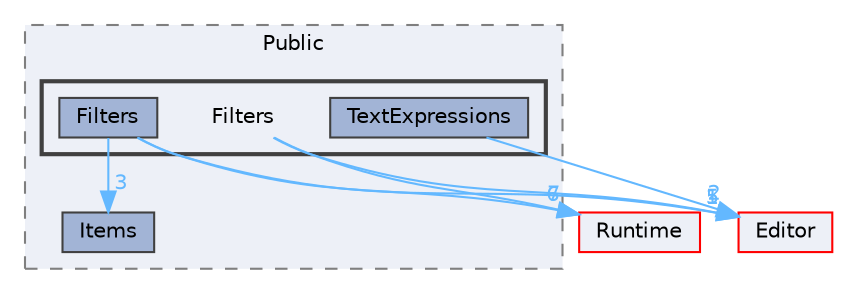 digraph "Filters"
{
 // INTERACTIVE_SVG=YES
 // LATEX_PDF_SIZE
  bgcolor="transparent";
  edge [fontname=Helvetica,fontsize=10,labelfontname=Helvetica,labelfontsize=10];
  node [fontname=Helvetica,fontsize=10,shape=box,height=0.2,width=0.4];
  compound=true
  subgraph clusterdir_beb735c3c183cccda32b4f16458f8e93 {
    graph [ bgcolor="#edf0f7", pencolor="grey50", label="Public", fontname=Helvetica,fontsize=10 style="filled,dashed", URL="dir_beb735c3c183cccda32b4f16458f8e93.html",tooltip=""]
  dir_d30103d04095f991adf950ad59c392af [label="Items", fillcolor="#a2b4d6", color="grey25", style="filled", URL="dir_d30103d04095f991adf950ad59c392af.html",tooltip=""];
  subgraph clusterdir_efc45252c6c6567b796773e1bf52b734 {
    graph [ bgcolor="#edf0f7", pencolor="grey25", label="", fontname=Helvetica,fontsize=10 style="filled,bold", URL="dir_efc45252c6c6567b796773e1bf52b734.html",tooltip=""]
    dir_efc45252c6c6567b796773e1bf52b734 [shape=plaintext, label="Filters"];
  dir_3bf12d7bb82630ca87a7ff8dae902f7e [label="Filters", fillcolor="#a2b4d6", color="grey25", style="filled", URL="dir_3bf12d7bb82630ca87a7ff8dae902f7e.html",tooltip=""];
  dir_e290270d104e29f824742113e858c33c [label="TextExpressions", fillcolor="#a2b4d6", color="grey25", style="filled", URL="dir_e290270d104e29f824742113e858c33c.html",tooltip=""];
  }
  }
  dir_7536b172fbd480bfd146a1b1acd6856b [label="Runtime", fillcolor="#edf0f7", color="red", style="filled", URL="dir_7536b172fbd480bfd146a1b1acd6856b.html",tooltip=""];
  dir_b26507eead720464ba2ac6bbc6dcec5f [label="Editor", fillcolor="#edf0f7", color="red", style="filled", URL="dir_b26507eead720464ba2ac6bbc6dcec5f.html",tooltip=""];
  dir_efc45252c6c6567b796773e1bf52b734->dir_7536b172fbd480bfd146a1b1acd6856b [headlabel="7", labeldistance=1.5 headhref="dir_000402_000984.html" href="dir_000402_000984.html" color="steelblue1" fontcolor="steelblue1"];
  dir_efc45252c6c6567b796773e1bf52b734->dir_b26507eead720464ba2ac6bbc6dcec5f [headlabel="5", labeldistance=1.5 headhref="dir_000402_000357.html" href="dir_000402_000357.html" color="steelblue1" fontcolor="steelblue1"];
  dir_3bf12d7bb82630ca87a7ff8dae902f7e->dir_7536b172fbd480bfd146a1b1acd6856b [headlabel="6", labeldistance=1.5 headhref="dir_000403_000984.html" href="dir_000403_000984.html" color="steelblue1" fontcolor="steelblue1"];
  dir_3bf12d7bb82630ca87a7ff8dae902f7e->dir_b26507eead720464ba2ac6bbc6dcec5f [headlabel="1", labeldistance=1.5 headhref="dir_000403_000357.html" href="dir_000403_000357.html" color="steelblue1" fontcolor="steelblue1"];
  dir_3bf12d7bb82630ca87a7ff8dae902f7e->dir_d30103d04095f991adf950ad59c392af [headlabel="3", labeldistance=1.5 headhref="dir_000403_000544.html" href="dir_000403_000544.html" color="steelblue1" fontcolor="steelblue1"];
  dir_e290270d104e29f824742113e858c33c->dir_b26507eead720464ba2ac6bbc6dcec5f [headlabel="2", labeldistance=1.5 headhref="dir_001184_000357.html" href="dir_001184_000357.html" color="steelblue1" fontcolor="steelblue1"];
}
